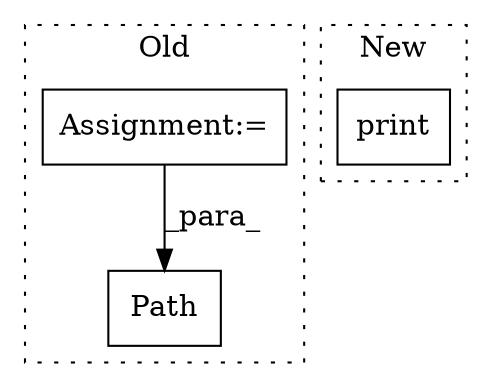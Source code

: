 digraph G {
subgraph cluster0 {
1 [label="Path" a="32" s="4056,4073" l="5,1" shape="box"];
3 [label="Assignment:=" a="7" s="3849" l="1" shape="box"];
label = "Old";
style="dotted";
}
subgraph cluster1 {
2 [label="print" a="32" s="4000,4141" l="6,1" shape="box"];
label = "New";
style="dotted";
}
3 -> 1 [label="_para_"];
}